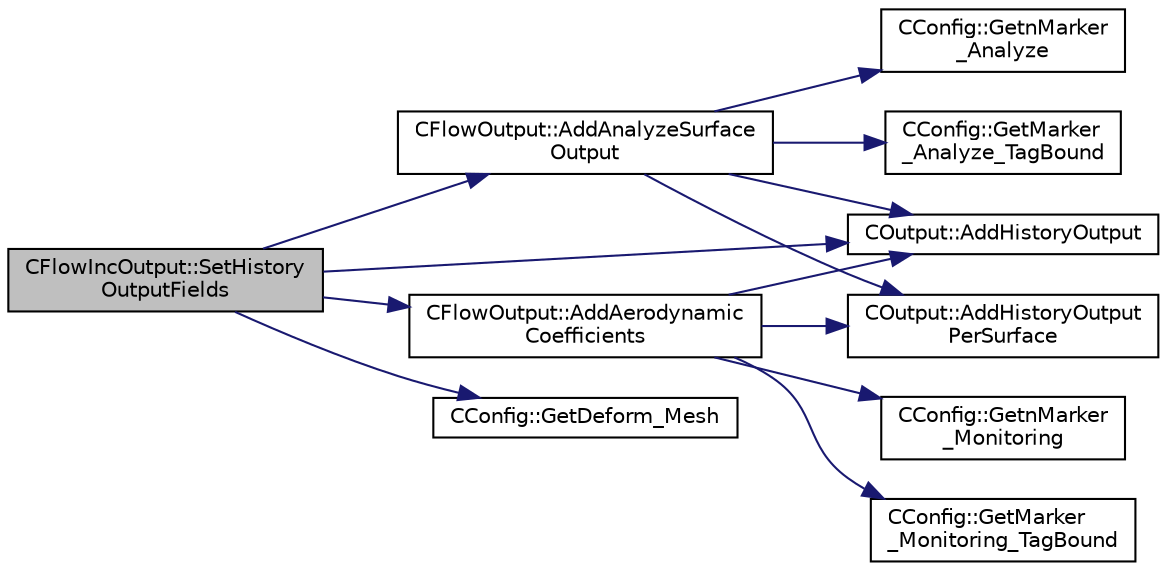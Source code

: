 digraph "CFlowIncOutput::SetHistoryOutputFields"
{
  edge [fontname="Helvetica",fontsize="10",labelfontname="Helvetica",labelfontsize="10"];
  node [fontname="Helvetica",fontsize="10",shape=record];
  rankdir="LR";
  Node149 [label="CFlowIncOutput::SetHistory\lOutputFields",height=0.2,width=0.4,color="black", fillcolor="grey75", style="filled", fontcolor="black"];
  Node149 -> Node150 [color="midnightblue",fontsize="10",style="solid",fontname="Helvetica"];
  Node150 [label="COutput::AddHistoryOutput",height=0.2,width=0.4,color="black", fillcolor="white", style="filled",URL="$class_c_output.html#ad5ee424d364346cbd6dc27ffbab35e0a",tooltip="Add a new field to the history output. "];
  Node149 -> Node151 [color="midnightblue",fontsize="10",style="solid",fontname="Helvetica"];
  Node151 [label="CConfig::GetDeform_Mesh",height=0.2,width=0.4,color="black", fillcolor="white", style="filled",URL="$class_c_config.html#ab43e0c11962342e0026903eb68c44417",tooltip="Get information about whether the mesh will be deformed using pseudo linear elasticity. "];
  Node149 -> Node152 [color="midnightblue",fontsize="10",style="solid",fontname="Helvetica"];
  Node152 [label="CFlowOutput::AddAnalyzeSurface\lOutput",height=0.2,width=0.4,color="black", fillcolor="white", style="filled",URL="$class_c_flow_output.html#aee57cb7a70d01246f3872bad92eb7570",tooltip="Add flow surface output fields. "];
  Node152 -> Node150 [color="midnightblue",fontsize="10",style="solid",fontname="Helvetica"];
  Node152 -> Node153 [color="midnightblue",fontsize="10",style="solid",fontname="Helvetica"];
  Node153 [label="CConfig::GetnMarker\l_Analyze",height=0.2,width=0.4,color="black", fillcolor="white", style="filled",URL="$class_c_config.html#a1700278aa339f15f919f7a6866f2f399",tooltip="Get the total number of moving markers. "];
  Node152 -> Node154 [color="midnightblue",fontsize="10",style="solid",fontname="Helvetica"];
  Node154 [label="CConfig::GetMarker\l_Analyze_TagBound",height=0.2,width=0.4,color="black", fillcolor="white", style="filled",URL="$class_c_config.html#a9881a8acb50cc3bb370e02606eb292b9",tooltip="Get the name of the surface defined in the geometry file. "];
  Node152 -> Node155 [color="midnightblue",fontsize="10",style="solid",fontname="Helvetica"];
  Node155 [label="COutput::AddHistoryOutput\lPerSurface",height=0.2,width=0.4,color="black", fillcolor="white", style="filled",URL="$class_c_output.html#a59f05a3da028b360934afe9e2dfe766c",tooltip="Add a new field per surface marker to the history output. "];
  Node149 -> Node156 [color="midnightblue",fontsize="10",style="solid",fontname="Helvetica"];
  Node156 [label="CFlowOutput::AddAerodynamic\lCoefficients",height=0.2,width=0.4,color="black", fillcolor="white", style="filled",URL="$class_c_flow_output.html#a05a38079541cd9fa0b71b2841d7326d0",tooltip="Add aerodynamic coefficients as output fields. "];
  Node156 -> Node150 [color="midnightblue",fontsize="10",style="solid",fontname="Helvetica"];
  Node156 -> Node157 [color="midnightblue",fontsize="10",style="solid",fontname="Helvetica"];
  Node157 [label="CConfig::GetnMarker\l_Monitoring",height=0.2,width=0.4,color="black", fillcolor="white", style="filled",URL="$class_c_config.html#a62a92b26c1300323f4a4a035ec19af1a",tooltip="Get the total number of monitoring markers. "];
  Node156 -> Node158 [color="midnightblue",fontsize="10",style="solid",fontname="Helvetica"];
  Node158 [label="CConfig::GetMarker\l_Monitoring_TagBound",height=0.2,width=0.4,color="black", fillcolor="white", style="filled",URL="$class_c_config.html#a5bf47083eec0b00543d3d8c387f41ab2",tooltip="Get the name of the surface defined in the geometry file. "];
  Node156 -> Node155 [color="midnightblue",fontsize="10",style="solid",fontname="Helvetica"];
}
